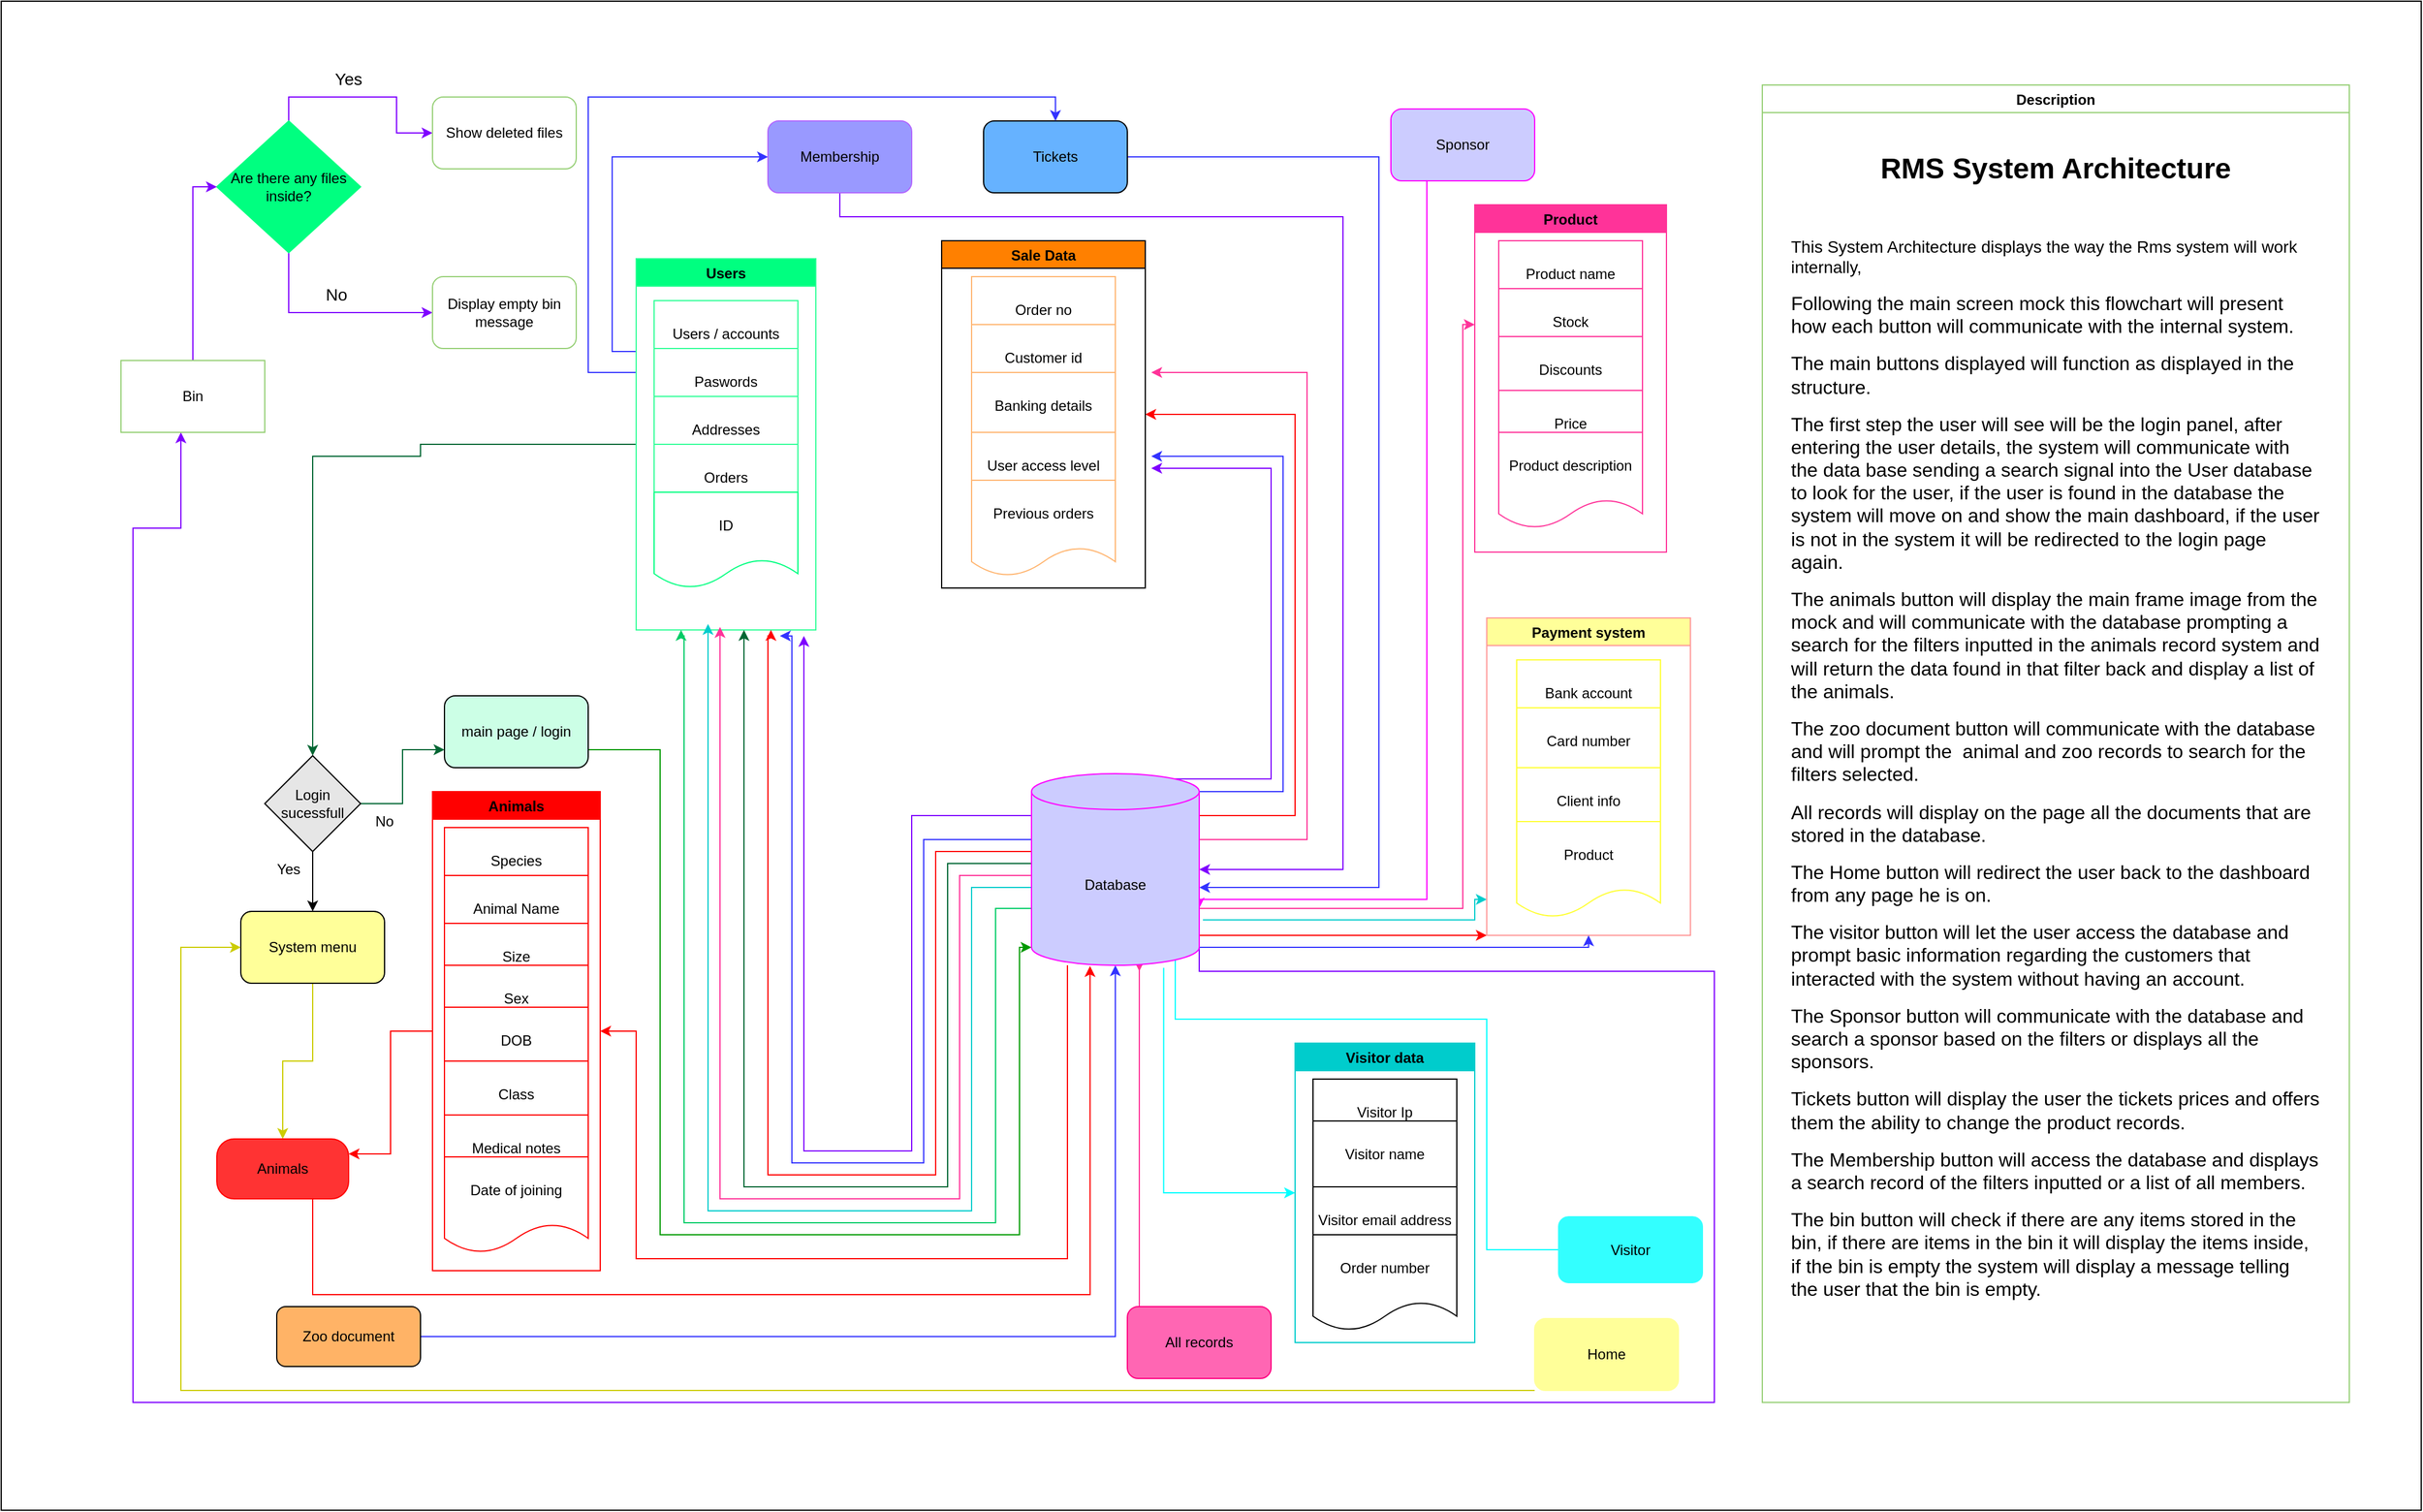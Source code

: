 <mxfile version="16.2.7" type="device"><diagram id="kgpKYQtTHZ0yAKxKKP6v" name="Page-1"><mxGraphModel dx="2928" dy="1994" grid="1" gridSize="10" guides="1" tooltips="1" connect="1" arrows="1" fold="1" page="1" pageScale="1" pageWidth="850" pageHeight="1100" math="0" shadow="0"><root><mxCell id="0"/><mxCell id="1" parent="0"/><mxCell id="VrK6jawwoYoRgpHgZIeW-1" value="" style="rounded=0;whiteSpace=wrap;html=1;" vertex="1" parent="1"><mxGeometry x="-160" y="-580" width="2020" height="1260" as="geometry"/></mxCell><mxCell id="VrK6jawwoYoRgpHgZIeW-56" value="Product" style="swimlane;startSize=23;strokeColor=#FF3399;fillColor=#FF3399;" vertex="1" parent="1"><mxGeometry x="1070" y="-410" width="160" height="290" as="geometry"/></mxCell><mxCell id="VrK6jawwoYoRgpHgZIeW-57" value="Product name" style="shape=document;whiteSpace=wrap;html=1;boundedLbl=1;strokeColor=#FF3399;" vertex="1" parent="1"><mxGeometry x="1090" y="-380" width="120" height="80" as="geometry"/></mxCell><mxCell id="VrK6jawwoYoRgpHgZIeW-116" style="edgeStyle=orthogonalEdgeStyle;rounded=0;orthogonalLoop=1;jettySize=auto;html=1;exitX=1;exitY=0.75;exitDx=0;exitDy=0;strokeColor=#009900;fillColor=#FF8000;entryX=0;entryY=1;entryDx=0;entryDy=-15;entryPerimeter=0;" edge="1" parent="1" source="VrK6jawwoYoRgpHgZIeW-2" target="VrK6jawwoYoRgpHgZIeW-124"><mxGeometry relative="1" as="geometry"><mxPoint x="690" y="200" as="targetPoint"/><Array as="points"><mxPoint x="390" y="45"/><mxPoint x="390" y="450"/><mxPoint x="690" y="450"/><mxPoint x="690" y="210"/></Array></mxGeometry></mxCell><mxCell id="VrK6jawwoYoRgpHgZIeW-2" value="main page / login" style="rounded=1;whiteSpace=wrap;html=1;fillColor=#CCFFE6;" vertex="1" parent="1"><mxGeometry x="210" width="120" height="60" as="geometry"/></mxCell><mxCell id="VrK6jawwoYoRgpHgZIeW-6" value="" style="edgeStyle=orthogonalEdgeStyle;rounded=0;orthogonalLoop=1;jettySize=auto;html=1;strokeColor=#CCCC00;" edge="1" parent="1" source="VrK6jawwoYoRgpHgZIeW-3" target="VrK6jawwoYoRgpHgZIeW-5"><mxGeometry relative="1" as="geometry"/></mxCell><mxCell id="VrK6jawwoYoRgpHgZIeW-3" value="System menu" style="whiteSpace=wrap;html=1;rounded=1;fillColor=#FFFF99;" vertex="1" parent="1"><mxGeometry x="40" y="180" width="120" height="60" as="geometry"/></mxCell><mxCell id="VrK6jawwoYoRgpHgZIeW-71" style="edgeStyle=orthogonalEdgeStyle;rounded=0;orthogonalLoop=1;jettySize=auto;html=1;exitX=1;exitY=0.5;exitDx=0;exitDy=0;strokeColor=#FF0000;entryX=0.349;entryY=1.004;entryDx=0;entryDy=0;entryPerimeter=0;" edge="1" parent="1" source="VrK6jawwoYoRgpHgZIeW-5" target="VrK6jawwoYoRgpHgZIeW-124"><mxGeometry relative="1" as="geometry"><mxPoint x="780.0" y="230" as="targetPoint"/><Array as="points"><mxPoint x="100" y="395"/><mxPoint x="100" y="500"/><mxPoint x="749" y="500"/></Array></mxGeometry></mxCell><mxCell id="VrK6jawwoYoRgpHgZIeW-5" value="Animals" style="whiteSpace=wrap;html=1;rounded=1;arcSize=29;fillColor=#FF3333;strokeColor=#FF0000;" vertex="1" parent="1"><mxGeometry x="20" y="370" width="110" height="50" as="geometry"/></mxCell><mxCell id="VrK6jawwoYoRgpHgZIeW-112" style="edgeStyle=orthogonalEdgeStyle;rounded=0;orthogonalLoop=1;jettySize=auto;html=1;exitX=0.25;exitY=1;exitDx=0;exitDy=0;strokeColor=#FF00FF;fillColor=#FF8000;entryX=1;entryY=0;entryDx=0;entryDy=112.5;entryPerimeter=0;" edge="1" parent="1" source="VrK6jawwoYoRgpHgZIeW-7" target="VrK6jawwoYoRgpHgZIeW-124"><mxGeometry relative="1" as="geometry"><mxPoint x="860" y="120" as="targetPoint"/><Array as="points"><mxPoint x="1030" y="170"/><mxPoint x="840" y="170"/></Array></mxGeometry></mxCell><mxCell id="VrK6jawwoYoRgpHgZIeW-7" value="Sponsor" style="whiteSpace=wrap;html=1;rounded=1;strokeColor=#FF00FF;fillColor=#CCCCFF;" vertex="1" parent="1"><mxGeometry x="1000" y="-490" width="120" height="60" as="geometry"/></mxCell><mxCell id="VrK6jawwoYoRgpHgZIeW-117" style="edgeStyle=orthogonalEdgeStyle;rounded=0;orthogonalLoop=1;jettySize=auto;html=1;exitX=0.5;exitY=1;exitDx=0;exitDy=0;entryX=1;entryY=0.5;entryDx=0;entryDy=0;entryPerimeter=0;strokeColor=#7F00FF;fillColor=#FF8000;" edge="1" parent="1" source="VrK6jawwoYoRgpHgZIeW-9" target="VrK6jawwoYoRgpHgZIeW-124"><mxGeometry relative="1" as="geometry"><mxPoint x="612.86" y="51.65" as="targetPoint"/><Array as="points"><mxPoint x="540" y="-400"/><mxPoint x="960" y="-400"/><mxPoint x="960" y="145"/></Array></mxGeometry></mxCell><mxCell id="VrK6jawwoYoRgpHgZIeW-9" value="Membership" style="whiteSpace=wrap;html=1;rounded=1;strokeColor=#B266FF;fillColor=#9999FF;" vertex="1" parent="1"><mxGeometry x="480" y="-480" width="120" height="60" as="geometry"/></mxCell><mxCell id="VrK6jawwoYoRgpHgZIeW-36" style="edgeStyle=orthogonalEdgeStyle;rounded=0;orthogonalLoop=1;jettySize=auto;html=1;strokeColor=#CCCC00;" edge="1" parent="1" source="VrK6jawwoYoRgpHgZIeW-11" target="VrK6jawwoYoRgpHgZIeW-3"><mxGeometry relative="1" as="geometry"><Array as="points"><mxPoint x="940" y="580"/><mxPoint x="-10" y="580"/><mxPoint x="-10" y="210"/></Array></mxGeometry></mxCell><mxCell id="VrK6jawwoYoRgpHgZIeW-11" value="Home" style="whiteSpace=wrap;html=1;rounded=1;strokeColor=#FFFF99;fillColor=#FFFF99;" vertex="1" parent="1"><mxGeometry x="1120" y="520" width="120" height="60" as="geometry"/></mxCell><mxCell id="VrK6jawwoYoRgpHgZIeW-126" style="edgeStyle=orthogonalEdgeStyle;rounded=0;orthogonalLoop=1;jettySize=auto;html=1;exitX=0;exitY=0.5;exitDx=0;exitDy=0;entryX=1;entryY=0;entryDx=0;entryDy=112.5;entryPerimeter=0;strokeColor=#00FFFF;fillColor=#FF8000;" edge="1" parent="1" source="VrK6jawwoYoRgpHgZIeW-13" target="VrK6jawwoYoRgpHgZIeW-124"><mxGeometry relative="1" as="geometry"><Array as="points"><mxPoint x="1080" y="463"/><mxPoint x="1080" y="270"/><mxPoint x="820" y="270"/><mxPoint x="820" y="178"/></Array></mxGeometry></mxCell><mxCell id="VrK6jawwoYoRgpHgZIeW-13" value="Visitor" style="whiteSpace=wrap;html=1;rounded=1;fillColor=#33FFFF;strokeColor=#33FFFF;" vertex="1" parent="1"><mxGeometry x="1140" y="435" width="120" height="55" as="geometry"/></mxCell><mxCell id="VrK6jawwoYoRgpHgZIeW-77" style="edgeStyle=orthogonalEdgeStyle;rounded=0;orthogonalLoop=1;jettySize=auto;html=1;strokeColor=#FF3399;" edge="1" parent="1" source="VrK6jawwoYoRgpHgZIeW-15"><mxGeometry relative="1" as="geometry"><mxPoint x="790" y="230" as="targetPoint"/><Array as="points"><mxPoint x="790" y="221"/></Array></mxGeometry></mxCell><mxCell id="VrK6jawwoYoRgpHgZIeW-15" value="All records" style="whiteSpace=wrap;html=1;rounded=1;strokeColor=#FF0080;fillColor=#FF66B3;" vertex="1" parent="1"><mxGeometry x="780" y="510" width="120" height="60" as="geometry"/></mxCell><mxCell id="VrK6jawwoYoRgpHgZIeW-129" style="edgeStyle=orthogonalEdgeStyle;rounded=0;orthogonalLoop=1;jettySize=auto;html=1;exitX=1;exitY=0.5;exitDx=0;exitDy=0;entryX=0.5;entryY=1;entryDx=0;entryDy=0;entryPerimeter=0;strokeColor=#3333FF;fillColor=#FF8000;" edge="1" parent="1" source="VrK6jawwoYoRgpHgZIeW-19" target="VrK6jawwoYoRgpHgZIeW-124"><mxGeometry relative="1" as="geometry"/></mxCell><mxCell id="VrK6jawwoYoRgpHgZIeW-19" value="Zoo document" style="whiteSpace=wrap;html=1;rounded=1;fillColor=#FFB366;" vertex="1" parent="1"><mxGeometry x="70" y="510" width="120" height="50" as="geometry"/></mxCell><mxCell id="VrK6jawwoYoRgpHgZIeW-128" style="edgeStyle=orthogonalEdgeStyle;rounded=0;orthogonalLoop=1;jettySize=auto;html=1;exitX=1;exitY=0.5;exitDx=0;exitDy=0;entryX=1;entryY=0.594;entryDx=0;entryDy=0;entryPerimeter=0;strokeColor=#3333FF;fillColor=#FF8000;" edge="1" parent="1" source="VrK6jawwoYoRgpHgZIeW-21" target="VrK6jawwoYoRgpHgZIeW-124"><mxGeometry relative="1" as="geometry"><Array as="points"><mxPoint x="990" y="-450"/><mxPoint x="990" y="160"/></Array></mxGeometry></mxCell><mxCell id="VrK6jawwoYoRgpHgZIeW-21" value="Tickets" style="whiteSpace=wrap;html=1;rounded=1;fillColor=#66B2FF;" vertex="1" parent="1"><mxGeometry x="660" y="-480" width="120" height="60" as="geometry"/></mxCell><mxCell id="VrK6jawwoYoRgpHgZIeW-26" style="edgeStyle=orthogonalEdgeStyle;rounded=0;orthogonalLoop=1;jettySize=auto;html=1;exitX=0.5;exitY=1;exitDx=0;exitDy=0;entryX=0.5;entryY=0;entryDx=0;entryDy=0;" edge="1" parent="1" source="VrK6jawwoYoRgpHgZIeW-24" target="VrK6jawwoYoRgpHgZIeW-3"><mxGeometry relative="1" as="geometry"/></mxCell><mxCell id="VrK6jawwoYoRgpHgZIeW-30" style="edgeStyle=orthogonalEdgeStyle;rounded=0;orthogonalLoop=1;jettySize=auto;html=1;exitX=1;exitY=0.5;exitDx=0;exitDy=0;entryX=0;entryY=0.75;entryDx=0;entryDy=0;fillColor=#CCFFE6;strokeColor=#006633;" edge="1" parent="1" source="VrK6jawwoYoRgpHgZIeW-24" target="VrK6jawwoYoRgpHgZIeW-2"><mxGeometry relative="1" as="geometry"/></mxCell><mxCell id="VrK6jawwoYoRgpHgZIeW-24" value="Login sucessfull" style="rhombus;whiteSpace=wrap;html=1;fillColor=#E6E6E6;" vertex="1" parent="1"><mxGeometry x="60" y="50" width="80" height="80" as="geometry"/></mxCell><mxCell id="VrK6jawwoYoRgpHgZIeW-27" value="Yes" style="text;html=1;strokeColor=none;fillColor=none;align=center;verticalAlign=middle;whiteSpace=wrap;rounded=0;" vertex="1" parent="1"><mxGeometry x="50" y="130" width="60" height="30" as="geometry"/></mxCell><mxCell id="VrK6jawwoYoRgpHgZIeW-29" value="No" style="text;html=1;strokeColor=none;fillColor=none;align=center;verticalAlign=middle;whiteSpace=wrap;rounded=0;" vertex="1" parent="1"><mxGeometry x="130" y="90" width="60" height="30" as="geometry"/></mxCell><mxCell id="VrK6jawwoYoRgpHgZIeW-37" value="Users / accounts" style="shape=document;whiteSpace=wrap;html=1;boundedLbl=1;strokeColor=#33FF99;" vertex="1" parent="1"><mxGeometry x="385" y="-330" width="120" height="80" as="geometry"/></mxCell><mxCell id="VrK6jawwoYoRgpHgZIeW-39" value="Paswords" style="shape=document;whiteSpace=wrap;html=1;boundedLbl=1;strokeColor=#33FF99;" vertex="1" parent="1"><mxGeometry x="385" y="-290" width="120" height="80" as="geometry"/></mxCell><mxCell id="VrK6jawwoYoRgpHgZIeW-40" value="Addresses" style="shape=document;whiteSpace=wrap;html=1;boundedLbl=1;strokeColor=#33FF99;" vertex="1" parent="1"><mxGeometry x="385" y="-250" width="120" height="80" as="geometry"/></mxCell><mxCell id="VrK6jawwoYoRgpHgZIeW-41" value="Orders" style="shape=document;whiteSpace=wrap;html=1;boundedLbl=1;strokeColor=#33FF99;" vertex="1" parent="1"><mxGeometry x="385" y="-210" width="120" height="80" as="geometry"/></mxCell><mxCell id="VrK6jawwoYoRgpHgZIeW-42" value="ID" style="shape=document;whiteSpace=wrap;html=1;boundedLbl=1;strokeColor=#00FF80;" vertex="1" parent="1"><mxGeometry x="385" y="-170" width="120" height="80" as="geometry"/></mxCell><mxCell id="VrK6jawwoYoRgpHgZIeW-48" style="edgeStyle=orthogonalEdgeStyle;rounded=0;orthogonalLoop=1;jettySize=auto;html=1;exitX=0;exitY=0.5;exitDx=0;exitDy=0;entryX=0.5;entryY=0;entryDx=0;entryDy=0;strokeColor=#006633;" edge="1" parent="1" source="VrK6jawwoYoRgpHgZIeW-44" target="VrK6jawwoYoRgpHgZIeW-24"><mxGeometry relative="1" as="geometry"><Array as="points"><mxPoint x="190" y="-210"/><mxPoint x="190" y="-200"/><mxPoint x="100" y="-200"/></Array></mxGeometry></mxCell><mxCell id="VrK6jawwoYoRgpHgZIeW-130" style="edgeStyle=orthogonalEdgeStyle;rounded=0;orthogonalLoop=1;jettySize=auto;html=1;entryX=0.5;entryY=0;entryDx=0;entryDy=0;strokeColor=#3333FF;fillColor=#FF8000;" edge="1" parent="1" target="VrK6jawwoYoRgpHgZIeW-21"><mxGeometry relative="1" as="geometry"><mxPoint x="370" y="-270" as="sourcePoint"/><Array as="points"><mxPoint x="330" y="-270"/><mxPoint x="330" y="-500"/><mxPoint x="720" y="-500"/></Array></mxGeometry></mxCell><mxCell id="VrK6jawwoYoRgpHgZIeW-131" style="edgeStyle=orthogonalEdgeStyle;rounded=0;orthogonalLoop=1;jettySize=auto;html=1;exitX=0;exitY=0.25;exitDx=0;exitDy=0;entryX=0;entryY=0.5;entryDx=0;entryDy=0;strokeColor=#3333FF;fillColor=#FF8000;" edge="1" parent="1" source="VrK6jawwoYoRgpHgZIeW-44" target="VrK6jawwoYoRgpHgZIeW-9"><mxGeometry relative="1" as="geometry"><Array as="points"><mxPoint x="350" y="-287"/><mxPoint x="350" y="-450"/></Array></mxGeometry></mxCell><mxCell id="VrK6jawwoYoRgpHgZIeW-44" value="Users" style="swimlane;startSize=23;strokeColor=#33FF99;fillColor=#00FF80;" vertex="1" parent="1"><mxGeometry x="370" y="-365" width="150" height="310" as="geometry"/></mxCell><mxCell id="VrK6jawwoYoRgpHgZIeW-49" style="edgeStyle=orthogonalEdgeStyle;rounded=0;orthogonalLoop=1;jettySize=auto;html=1;strokeColor=#006633;exitX=0;exitY=0;exitDx=0;exitDy=47.5;exitPerimeter=0;" edge="1" parent="1" source="VrK6jawwoYoRgpHgZIeW-124"><mxGeometry relative="1" as="geometry"><mxPoint x="570" y="30" as="sourcePoint"/><mxPoint x="460" y="-55" as="targetPoint"/><Array as="points"><mxPoint x="700" y="140"/><mxPoint x="630" y="140"/><mxPoint x="630" y="410"/><mxPoint x="460" y="410"/></Array></mxGeometry></mxCell><mxCell id="VrK6jawwoYoRgpHgZIeW-100" style="edgeStyle=orthogonalEdgeStyle;rounded=0;orthogonalLoop=1;jettySize=auto;html=1;strokeColor=#FF0000;fillColor=#FF8000;entryX=1;entryY=0.5;entryDx=0;entryDy=0;" edge="1" parent="1" source="VrK6jawwoYoRgpHgZIeW-124" target="VrK6jawwoYoRgpHgZIeW-62"><mxGeometry relative="1" as="geometry"><mxPoint x="540" y="260" as="targetPoint"/><mxPoint x="730" y="350" as="sourcePoint"/><Array as="points"><mxPoint x="730" y="470"/><mxPoint x="370" y="470"/><mxPoint x="370" y="280"/></Array></mxGeometry></mxCell><mxCell id="VrK6jawwoYoRgpHgZIeW-101" style="edgeStyle=orthogonalEdgeStyle;rounded=0;orthogonalLoop=1;jettySize=auto;html=1;strokeColor=#FF3399;fillColor=#FF8000;exitX=1;exitY=0;exitDx=0;exitDy=15;exitPerimeter=0;" edge="1" parent="1" source="VrK6jawwoYoRgpHgZIeW-124"><mxGeometry relative="1" as="geometry"><mxPoint x="660" y="25" as="sourcePoint"/><mxPoint x="800" y="-270" as="targetPoint"/><Array as="points"><mxPoint x="840" y="120"/><mxPoint x="930" y="120"/><mxPoint x="930" y="-270"/></Array></mxGeometry></mxCell><mxCell id="VrK6jawwoYoRgpHgZIeW-102" style="edgeStyle=orthogonalEdgeStyle;rounded=0;orthogonalLoop=1;jettySize=auto;html=1;strokeColor=#FF3399;fillColor=#FF8000;exitX=1;exitY=0;exitDx=0;exitDy=112.5;exitPerimeter=0;" edge="1" parent="1" source="VrK6jawwoYoRgpHgZIeW-124"><mxGeometry relative="1" as="geometry"><mxPoint x="1070" y="-310" as="targetPoint"/><mxPoint x="840" y="50" as="sourcePoint"/><Array as="points"><mxPoint x="1060" y="178"/><mxPoint x="1060" y="-310"/></Array></mxGeometry></mxCell><mxCell id="VrK6jawwoYoRgpHgZIeW-103" style="edgeStyle=orthogonalEdgeStyle;rounded=0;orthogonalLoop=1;jettySize=auto;html=1;strokeColor=#FF3399;fillColor=#FF8000;" edge="1" parent="1" source="VrK6jawwoYoRgpHgZIeW-124"><mxGeometry relative="1" as="geometry"><mxPoint x="640" y="78" as="sourcePoint"/><mxPoint x="440" y="-57.5" as="targetPoint"/><Array as="points"><mxPoint x="640" y="150"/><mxPoint x="640" y="420"/><mxPoint x="440" y="420"/></Array></mxGeometry></mxCell><mxCell id="VrK6jawwoYoRgpHgZIeW-104" style="edgeStyle=orthogonalEdgeStyle;rounded=0;orthogonalLoop=1;jettySize=auto;html=1;entryX=0;entryY=0.5;entryDx=0;entryDy=0;strokeColor=#00FFFF;fillColor=#FF8000;exitX=0.788;exitY=1.013;exitDx=0;exitDy=0;exitPerimeter=0;" edge="1" parent="1" source="VrK6jawwoYoRgpHgZIeW-124" target="VrK6jawwoYoRgpHgZIeW-79"><mxGeometry relative="1" as="geometry"><mxPoint x="840" y="170" as="sourcePoint"/><Array as="points"><mxPoint x="810" y="415"/></Array></mxGeometry></mxCell><mxCell id="VrK6jawwoYoRgpHgZIeW-107" style="edgeStyle=orthogonalEdgeStyle;rounded=0;orthogonalLoop=1;jettySize=auto;html=1;strokeColor=#00CCCC;fillColor=#FF8000;exitX=1.022;exitY=0.763;exitDx=0;exitDy=0;exitPerimeter=0;" edge="1" parent="1" source="VrK6jawwoYoRgpHgZIeW-124"><mxGeometry relative="1" as="geometry"><mxPoint x="1080" y="170" as="targetPoint"/><mxPoint x="990" y="40" as="sourcePoint"/><Array as="points"><mxPoint x="1070" y="187"/><mxPoint x="1070" y="170"/></Array></mxGeometry></mxCell><mxCell id="VrK6jawwoYoRgpHgZIeW-108" style="edgeStyle=orthogonalEdgeStyle;rounded=0;orthogonalLoop=1;jettySize=auto;html=1;strokeColor=#3333FF;fillColor=#FF8000;exitX=1;exitY=0;exitDx=0;exitDy=15;exitPerimeter=0;" edge="1" parent="1" source="VrK6jawwoYoRgpHgZIeW-124"><mxGeometry relative="1" as="geometry"><mxPoint x="660" y="45" as="sourcePoint"/><mxPoint x="800" y="-200" as="targetPoint"/><Array as="points"><mxPoint x="910" y="80"/><mxPoint x="910" y="-200"/></Array></mxGeometry></mxCell><mxCell id="VrK6jawwoYoRgpHgZIeW-109" style="edgeStyle=orthogonalEdgeStyle;rounded=0;orthogonalLoop=1;jettySize=auto;html=1;strokeColor=#00CCCC;fillColor=#FF8000;exitX=0;exitY=0.5;exitDx=0;exitDy=0;exitPerimeter=0;" edge="1" parent="1" source="VrK6jawwoYoRgpHgZIeW-124"><mxGeometry relative="1" as="geometry"><mxPoint x="430" y="-60" as="targetPoint"/><mxPoint x="650" y="150" as="sourcePoint"/><Array as="points"><mxPoint x="700" y="160"/><mxPoint x="650" y="160"/><mxPoint x="650" y="430"/><mxPoint x="430" y="430"/></Array></mxGeometry></mxCell><mxCell id="VrK6jawwoYoRgpHgZIeW-113" style="edgeStyle=orthogonalEdgeStyle;rounded=0;orthogonalLoop=1;jettySize=auto;html=1;exitX=0;exitY=0;exitDx=0;exitDy=15;exitPerimeter=0;strokeColor=#FF0000;fillColor=#FF8000;entryX=0.75;entryY=1;entryDx=0;entryDy=0;" edge="1" parent="1" source="VrK6jawwoYoRgpHgZIeW-124" target="VrK6jawwoYoRgpHgZIeW-44"><mxGeometry relative="1" as="geometry"><mxPoint x="520" y="-50" as="targetPoint"/><mxPoint x="610" y="25" as="sourcePoint"/><Array as="points"><mxPoint x="700" y="130"/><mxPoint x="620" y="130"/><mxPoint x="620" y="400"/><mxPoint x="480" y="400"/><mxPoint x="480" y="-50"/><mxPoint x="482" y="-50"/></Array></mxGeometry></mxCell><mxCell id="VrK6jawwoYoRgpHgZIeW-114" style="edgeStyle=orthogonalEdgeStyle;rounded=0;orthogonalLoop=1;jettySize=auto;html=1;strokeColor=#FF0000;fillColor=#FF8000;entryX=1;entryY=0.5;entryDx=0;entryDy=0;" edge="1" parent="1" target="VrK6jawwoYoRgpHgZIeW-50"><mxGeometry relative="1" as="geometry"><mxPoint x="840" y="100" as="sourcePoint"/><mxPoint x="752" y="-90" as="targetPoint"/><Array as="points"><mxPoint x="920" y="100"/><mxPoint x="920" y="-235"/></Array></mxGeometry></mxCell><mxCell id="VrK6jawwoYoRgpHgZIeW-115" style="edgeStyle=orthogonalEdgeStyle;rounded=0;orthogonalLoop=1;jettySize=auto;html=1;exitX=1;exitY=0;exitDx=0;exitDy=112.5;exitPerimeter=0;entryX=0;entryY=1;entryDx=0;entryDy=0;strokeColor=#FF0000;fillColor=#FF8000;" edge="1" parent="1" source="VrK6jawwoYoRgpHgZIeW-124" target="VrK6jawwoYoRgpHgZIeW-105"><mxGeometry relative="1" as="geometry"><mxPoint x="760" y="95" as="sourcePoint"/><Array as="points"><mxPoint x="840" y="200"/></Array></mxGeometry></mxCell><mxCell id="VrK6jawwoYoRgpHgZIeW-50" value="Sale Data" style="swimlane;fillColor=#FF8000;" vertex="1" parent="1"><mxGeometry x="625" y="-380" width="170" height="290" as="geometry"/></mxCell><mxCell id="VrK6jawwoYoRgpHgZIeW-51" value="Order no" style="shape=document;whiteSpace=wrap;html=1;boundedLbl=1;strokeColor=#FFB570;" vertex="1" parent="VrK6jawwoYoRgpHgZIeW-50"><mxGeometry x="25" y="30" width="120" height="80" as="geometry"/></mxCell><mxCell id="VrK6jawwoYoRgpHgZIeW-52" value="Customer id" style="shape=document;whiteSpace=wrap;html=1;boundedLbl=1;strokeColor=#FFB570;" vertex="1" parent="VrK6jawwoYoRgpHgZIeW-50"><mxGeometry x="25" y="70" width="120" height="80" as="geometry"/></mxCell><mxCell id="VrK6jawwoYoRgpHgZIeW-53" value="Banking details" style="shape=document;whiteSpace=wrap;html=1;boundedLbl=1;strokeColor=#FFB570;" vertex="1" parent="VrK6jawwoYoRgpHgZIeW-50"><mxGeometry x="25" y="110" width="120" height="80" as="geometry"/></mxCell><mxCell id="VrK6jawwoYoRgpHgZIeW-54" value="User access level" style="shape=document;whiteSpace=wrap;html=1;boundedLbl=1;strokeColor=#FFB570;" vertex="1" parent="VrK6jawwoYoRgpHgZIeW-50"><mxGeometry x="25" y="160" width="120" height="80" as="geometry"/></mxCell><mxCell id="VrK6jawwoYoRgpHgZIeW-55" value="Previous orders" style="shape=document;whiteSpace=wrap;html=1;boundedLbl=1;strokeColor=#FFB570;" vertex="1" parent="VrK6jawwoYoRgpHgZIeW-50"><mxGeometry x="25" y="200" width="120" height="80" as="geometry"/></mxCell><mxCell id="VrK6jawwoYoRgpHgZIeW-58" value="Stock" style="shape=document;whiteSpace=wrap;html=1;boundedLbl=1;strokeColor=#FF3399;" vertex="1" parent="1"><mxGeometry x="1090" y="-340" width="120" height="80" as="geometry"/></mxCell><mxCell id="VrK6jawwoYoRgpHgZIeW-60" value="Discounts" style="shape=document;whiteSpace=wrap;html=1;boundedLbl=1;strokeColor=#FF3399;" vertex="1" parent="1"><mxGeometry x="1090" y="-300" width="120" height="80" as="geometry"/></mxCell><mxCell id="VrK6jawwoYoRgpHgZIeW-59" value="Price" style="shape=document;whiteSpace=wrap;html=1;boundedLbl=1;strokeColor=#FF3399;" vertex="1" parent="1"><mxGeometry x="1090" y="-255" width="120" height="80" as="geometry"/></mxCell><mxCell id="VrK6jawwoYoRgpHgZIeW-61" value="Product description" style="shape=document;whiteSpace=wrap;html=1;boundedLbl=1;strokeColor=#FF3399;" vertex="1" parent="1"><mxGeometry x="1090" y="-220" width="120" height="80" as="geometry"/></mxCell><mxCell id="VrK6jawwoYoRgpHgZIeW-146" style="edgeStyle=orthogonalEdgeStyle;rounded=0;orthogonalLoop=1;jettySize=auto;html=1;exitX=0;exitY=0.5;exitDx=0;exitDy=0;entryX=1;entryY=0.25;entryDx=0;entryDy=0;strokeColor=#FF0000;fillColor=#FF8000;" edge="1" parent="1" source="VrK6jawwoYoRgpHgZIeW-62" target="VrK6jawwoYoRgpHgZIeW-5"><mxGeometry relative="1" as="geometry"/></mxCell><mxCell id="VrK6jawwoYoRgpHgZIeW-62" value="Animals" style="swimlane;fillColor=#FF0000;strokeColor=#FF0000;" vertex="1" parent="1"><mxGeometry x="200" y="80" width="140" height="400" as="geometry"/></mxCell><mxCell id="VrK6jawwoYoRgpHgZIeW-63" value="Species" style="shape=document;whiteSpace=wrap;html=1;boundedLbl=1;strokeColor=#FF0000;" vertex="1" parent="1"><mxGeometry x="210" y="110" width="120" height="80" as="geometry"/></mxCell><mxCell id="VrK6jawwoYoRgpHgZIeW-64" value="Animal Name" style="shape=document;whiteSpace=wrap;html=1;boundedLbl=1;strokeColor=#FF0000;" vertex="1" parent="1"><mxGeometry x="210" y="150" width="120" height="80" as="geometry"/></mxCell><mxCell id="VrK6jawwoYoRgpHgZIeW-65" value="Size" style="shape=document;whiteSpace=wrap;html=1;boundedLbl=1;strokeColor=#FF0000;" vertex="1" parent="1"><mxGeometry x="210" y="190" width="120" height="80" as="geometry"/></mxCell><mxCell id="VrK6jawwoYoRgpHgZIeW-66" value="Sex" style="shape=document;whiteSpace=wrap;html=1;boundedLbl=1;strokeColor=#FF0000;" vertex="1" parent="1"><mxGeometry x="210" y="225" width="120" height="80" as="geometry"/></mxCell><mxCell id="VrK6jawwoYoRgpHgZIeW-67" value="DOB" style="shape=document;whiteSpace=wrap;html=1;boundedLbl=1;strokeColor=#FF0000;" vertex="1" parent="1"><mxGeometry x="210" y="260" width="120" height="80" as="geometry"/></mxCell><mxCell id="VrK6jawwoYoRgpHgZIeW-68" value="Class" style="shape=document;whiteSpace=wrap;html=1;boundedLbl=1;strokeColor=#FF0000;" vertex="1" parent="1"><mxGeometry x="210" y="305" width="120" height="80" as="geometry"/></mxCell><mxCell id="VrK6jawwoYoRgpHgZIeW-69" value="Medical notes" style="shape=document;whiteSpace=wrap;html=1;boundedLbl=1;strokeColor=#FF0000;" vertex="1" parent="1"><mxGeometry x="210" y="350" width="120" height="80" as="geometry"/></mxCell><mxCell id="VrK6jawwoYoRgpHgZIeW-70" value="Date of joining" style="shape=document;whiteSpace=wrap;html=1;boundedLbl=1;strokeColor=#FF0000;" vertex="1" parent="1"><mxGeometry x="210" y="385" width="120" height="80" as="geometry"/></mxCell><mxCell id="VrK6jawwoYoRgpHgZIeW-79" value="Visitor data" style="swimlane;fillColor=#00CCCC;strokeColor=#00CCCC;" vertex="1" parent="1"><mxGeometry x="920" y="290" width="150" height="250" as="geometry"/></mxCell><mxCell id="VrK6jawwoYoRgpHgZIeW-81" value="Visitor Ip" style="shape=document;whiteSpace=wrap;html=1;boundedLbl=1;" vertex="1" parent="VrK6jawwoYoRgpHgZIeW-79"><mxGeometry x="15" y="30" width="120" height="80" as="geometry"/></mxCell><mxCell id="VrK6jawwoYoRgpHgZIeW-82" value="Visitor name" style="shape=document;whiteSpace=wrap;html=1;boundedLbl=1;" vertex="1" parent="VrK6jawwoYoRgpHgZIeW-79"><mxGeometry x="15" y="65" width="120" height="80" as="geometry"/></mxCell><mxCell id="VrK6jawwoYoRgpHgZIeW-83" value="Visitor email address" style="shape=document;whiteSpace=wrap;html=1;boundedLbl=1;" vertex="1" parent="1"><mxGeometry x="935" y="410" width="120" height="80" as="geometry"/></mxCell><mxCell id="VrK6jawwoYoRgpHgZIeW-84" value="Order number" style="shape=document;whiteSpace=wrap;html=1;boundedLbl=1;" vertex="1" parent="1"><mxGeometry x="935" y="450" width="120" height="80" as="geometry"/></mxCell><mxCell id="VrK6jawwoYoRgpHgZIeW-105" value="Payment system" style="swimlane;strokeColor=#FF9999;fillColor=#FFFF99;" vertex="1" parent="1"><mxGeometry x="1080" y="-65" width="170" height="265" as="geometry"/></mxCell><mxCell id="VrK6jawwoYoRgpHgZIeW-118" value="Bank account" style="shape=document;whiteSpace=wrap;html=1;boundedLbl=1;strokeColor=#FFFF33;fillColor=#FFFFFF;" vertex="1" parent="VrK6jawwoYoRgpHgZIeW-105"><mxGeometry x="25" y="35" width="120" height="80" as="geometry"/></mxCell><mxCell id="VrK6jawwoYoRgpHgZIeW-119" value="Card number" style="shape=document;whiteSpace=wrap;html=1;boundedLbl=1;strokeColor=#FFFF33;fillColor=#FFFFFF;" vertex="1" parent="VrK6jawwoYoRgpHgZIeW-105"><mxGeometry x="25" y="75" width="120" height="80" as="geometry"/></mxCell><mxCell id="VrK6jawwoYoRgpHgZIeW-120" value="Client info" style="shape=document;whiteSpace=wrap;html=1;boundedLbl=1;strokeColor=#FFFF33;fillColor=#FFFFFF;" vertex="1" parent="VrK6jawwoYoRgpHgZIeW-105"><mxGeometry x="25" y="125" width="120" height="80" as="geometry"/></mxCell><mxCell id="VrK6jawwoYoRgpHgZIeW-122" value="Product" style="shape=document;whiteSpace=wrap;html=1;boundedLbl=1;strokeColor=#FFFF33;fillColor=#FFFFFF;" vertex="1" parent="VrK6jawwoYoRgpHgZIeW-105"><mxGeometry x="25" y="170" width="120" height="80" as="geometry"/></mxCell><mxCell id="VrK6jawwoYoRgpHgZIeW-110" style="edgeStyle=orthogonalEdgeStyle;rounded=0;orthogonalLoop=1;jettySize=auto;html=1;strokeColor=#3333FF;fillColor=#FF8000;entryX=0.5;entryY=1;entryDx=0;entryDy=0;" edge="1" parent="1" target="VrK6jawwoYoRgpHgZIeW-105"><mxGeometry relative="1" as="geometry"><mxPoint x="1020" y="120" as="targetPoint"/><mxPoint x="840" y="210" as="sourcePoint"/><Array as="points"><mxPoint x="1165" y="210"/></Array></mxGeometry></mxCell><mxCell id="VrK6jawwoYoRgpHgZIeW-111" style="edgeStyle=orthogonalEdgeStyle;rounded=0;orthogonalLoop=1;jettySize=auto;html=1;exitX=0;exitY=0;exitDx=0;exitDy=112.5;exitPerimeter=0;strokeColor=#00CC66;fillColor=#FF8000;entryX=0.25;entryY=1;entryDx=0;entryDy=0;" edge="1" parent="1" source="VrK6jawwoYoRgpHgZIeW-124" target="VrK6jawwoYoRgpHgZIeW-44"><mxGeometry relative="1" as="geometry"><mxPoint x="410" y="-20" as="targetPoint"/><mxPoint x="610" y="75" as="sourcePoint"/><Array as="points"><mxPoint x="670" y="178"/><mxPoint x="670" y="440"/><mxPoint x="410" y="440"/><mxPoint x="410" y="-50"/><mxPoint x="407" y="-50"/></Array></mxGeometry></mxCell><mxCell id="VrK6jawwoYoRgpHgZIeW-132" style="edgeStyle=orthogonalEdgeStyle;rounded=0;orthogonalLoop=1;jettySize=auto;html=1;exitX=0;exitY=0;exitDx=0;exitDy=47.5;exitPerimeter=0;strokeColor=#3333FF;fillColor=#FF8000;" edge="1" parent="1" source="VrK6jawwoYoRgpHgZIeW-124"><mxGeometry relative="1" as="geometry"><mxPoint x="490" y="-50" as="targetPoint"/><Array as="points"><mxPoint x="700" y="120"/><mxPoint x="610" y="120"/><mxPoint x="610" y="390"/><mxPoint x="500" y="390"/><mxPoint x="500" y="-50"/></Array></mxGeometry></mxCell><mxCell id="VrK6jawwoYoRgpHgZIeW-133" style="edgeStyle=orthogonalEdgeStyle;rounded=0;orthogonalLoop=1;jettySize=auto;html=1;exitX=0;exitY=0;exitDx=0;exitDy=47.5;exitPerimeter=0;strokeColor=#7F00FF;fillColor=#FF8000;" edge="1" parent="1" source="VrK6jawwoYoRgpHgZIeW-124"><mxGeometry relative="1" as="geometry"><mxPoint x="510" y="-50" as="targetPoint"/><Array as="points"><mxPoint x="700" y="100"/><mxPoint x="600" y="100"/><mxPoint x="600" y="380"/><mxPoint x="510" y="380"/></Array></mxGeometry></mxCell><mxCell id="VrK6jawwoYoRgpHgZIeW-134" style="edgeStyle=orthogonalEdgeStyle;rounded=0;orthogonalLoop=1;jettySize=auto;html=1;exitX=0.855;exitY=0;exitDx=0;exitDy=4.35;exitPerimeter=0;strokeColor=#7F00FF;fillColor=#FF8000;" edge="1" parent="1" source="VrK6jawwoYoRgpHgZIeW-124"><mxGeometry relative="1" as="geometry"><mxPoint x="800" y="-190" as="targetPoint"/><Array as="points"><mxPoint x="900" y="69"/><mxPoint x="900" y="-190"/></Array></mxGeometry></mxCell><mxCell id="VrK6jawwoYoRgpHgZIeW-135" style="edgeStyle=orthogonalEdgeStyle;rounded=0;orthogonalLoop=1;jettySize=auto;html=1;exitX=1;exitY=1;exitDx=0;exitDy=-15;exitPerimeter=0;strokeColor=#7F00FF;fillColor=#FF8000;" edge="1" parent="1" source="VrK6jawwoYoRgpHgZIeW-124" target="VrK6jawwoYoRgpHgZIeW-140"><mxGeometry relative="1" as="geometry"><mxPoint x="-20" y="-240" as="targetPoint"/><Array as="points"><mxPoint x="840" y="230"/><mxPoint x="1270" y="230"/><mxPoint x="1270" y="590"/><mxPoint x="-50" y="590"/><mxPoint x="-50" y="-140"/><mxPoint x="-10" y="-140"/></Array></mxGeometry></mxCell><mxCell id="VrK6jawwoYoRgpHgZIeW-124" value="Database" style="shape=cylinder3;whiteSpace=wrap;html=1;boundedLbl=1;backgroundOutline=1;size=15;strokeColor=#FF00FF;fillColor=#CCCCFF;" vertex="1" parent="1"><mxGeometry x="700" y="65" width="140" height="160" as="geometry"/></mxCell><mxCell id="VrK6jawwoYoRgpHgZIeW-141" style="edgeStyle=orthogonalEdgeStyle;rounded=0;orthogonalLoop=1;jettySize=auto;html=1;exitX=0.5;exitY=0;exitDx=0;exitDy=0;strokeColor=#7F00FF;fillColor=#FF8000;" edge="1" parent="1" source="VrK6jawwoYoRgpHgZIeW-136" target="VrK6jawwoYoRgpHgZIeW-138"><mxGeometry relative="1" as="geometry"/></mxCell><mxCell id="VrK6jawwoYoRgpHgZIeW-142" style="edgeStyle=orthogonalEdgeStyle;rounded=0;orthogonalLoop=1;jettySize=auto;html=1;exitX=0.5;exitY=1;exitDx=0;exitDy=0;entryX=0;entryY=0.5;entryDx=0;entryDy=0;strokeColor=#7F00FF;fillColor=#FF8000;" edge="1" parent="1" source="VrK6jawwoYoRgpHgZIeW-136" target="VrK6jawwoYoRgpHgZIeW-139"><mxGeometry relative="1" as="geometry"/></mxCell><mxCell id="VrK6jawwoYoRgpHgZIeW-136" value="Are there any files inside?" style="rhombus;whiteSpace=wrap;html=1;strokeColor=#00FF80;fillColor=#00FF80;" vertex="1" parent="1"><mxGeometry x="20" y="-480" width="120" height="110" as="geometry"/></mxCell><mxCell id="VrK6jawwoYoRgpHgZIeW-138" value="Show deleted files" style="rounded=1;whiteSpace=wrap;html=1;strokeColor=#97D077;fillColor=#FFFFFF;" vertex="1" parent="1"><mxGeometry x="200" y="-500" width="120" height="60" as="geometry"/></mxCell><mxCell id="VrK6jawwoYoRgpHgZIeW-139" value="Display empty bin message" style="rounded=1;whiteSpace=wrap;html=1;strokeColor=#97D077;fillColor=#FFFFFF;" vertex="1" parent="1"><mxGeometry x="200" y="-350" width="120" height="60" as="geometry"/></mxCell><mxCell id="VrK6jawwoYoRgpHgZIeW-143" style="edgeStyle=orthogonalEdgeStyle;rounded=0;orthogonalLoop=1;jettySize=auto;html=1;exitX=0.5;exitY=0;exitDx=0;exitDy=0;entryX=0;entryY=0.5;entryDx=0;entryDy=0;strokeColor=#7F00FF;fillColor=#FF8000;" edge="1" parent="1" source="VrK6jawwoYoRgpHgZIeW-140" target="VrK6jawwoYoRgpHgZIeW-136"><mxGeometry relative="1" as="geometry"/></mxCell><mxCell id="VrK6jawwoYoRgpHgZIeW-140" value="Bin" style="rounded=0;whiteSpace=wrap;html=1;strokeColor=#97D077;fillColor=#FFFFFF;" vertex="1" parent="1"><mxGeometry x="-60" y="-280" width="120" height="60" as="geometry"/></mxCell><mxCell id="VrK6jawwoYoRgpHgZIeW-144" value="Description" style="swimlane;strokeColor=#97D077;fillColor=#FFFFFF;" vertex="1" parent="1"><mxGeometry x="1310" y="-510" width="490" height="1100" as="geometry"/></mxCell><mxCell id="VrK6jawwoYoRgpHgZIeW-145" value="&lt;h1&gt;RMS System Architecture&lt;/h1&gt;&lt;div&gt;&lt;br&gt;&lt;/div&gt;&lt;p style=&quot;text-align: left&quot;&gt;&lt;font style=&quot;font-size: 14px&quot;&gt;This System Architecture displays the way the Rms system will work internally,&amp;nbsp;&lt;/font&gt;&lt;/p&gt;&lt;p style=&quot;text-align: left&quot;&gt;&lt;font size=&quot;3&quot;&gt;Following the main screen mock this flowchart will present how each button will communicate with the internal system.&lt;/font&gt;&lt;/p&gt;&lt;p style=&quot;text-align: left&quot;&gt;&lt;font size=&quot;3&quot;&gt;The main buttons displayed will function as displayed in the structure.&lt;/font&gt;&lt;/p&gt;&lt;p style=&quot;text-align: left&quot;&gt;&lt;font size=&quot;3&quot;&gt;The first step the user will see will be the login panel, after entering the user details, the system will communicate with the data base sending a search signal into the User database to look for the user, if the user is found in the database the system will move on and show the main dashboard, if the user is not in the system it will be redirected to the login page again.&lt;/font&gt;&lt;/p&gt;&lt;p style=&quot;text-align: left&quot;&gt;&lt;font size=&quot;3&quot;&gt;The animals button will display the main frame image from the mock and will communicate with the database prompting a search for the filters inputted in the animals record system and will return the data found in that filter back and display a list of the animals.&lt;/font&gt;&lt;/p&gt;&lt;p style=&quot;text-align: left&quot;&gt;&lt;font size=&quot;3&quot;&gt;The zoo document button will communicate with the database and will prompt the&amp;nbsp; animal and zoo records to search for the filters selected.&lt;/font&gt;&lt;/p&gt;&lt;p style=&quot;text-align: left&quot;&gt;&lt;font size=&quot;3&quot;&gt;All records will display on the page all the documents that are stored in the database.&lt;/font&gt;&lt;/p&gt;&lt;p style=&quot;text-align: left&quot;&gt;&lt;font size=&quot;3&quot;&gt;The Home button will redirect the user back to the dashboard from any page he is on.&lt;/font&gt;&lt;/p&gt;&lt;p style=&quot;text-align: left&quot;&gt;&lt;font size=&quot;3&quot;&gt;The visitor button will let the user access the database and prompt basic information regarding the customers that interacted with the system without having an account.&lt;/font&gt;&lt;/p&gt;&lt;p style=&quot;text-align: left&quot;&gt;&lt;font size=&quot;3&quot;&gt;The Sponsor button will communicate with the database and search a sponsor based on the filters or displays all the sponsors.&lt;/font&gt;&lt;/p&gt;&lt;p style=&quot;text-align: left&quot;&gt;&lt;font size=&quot;3&quot;&gt;Tickets button will display the user the tickets prices and offers them the ability to change the product records.&lt;/font&gt;&lt;/p&gt;&lt;p style=&quot;text-align: left&quot;&gt;&lt;font size=&quot;3&quot;&gt;The Membership button will access the database and displays a search record of the filters inputted or a list of all members.&lt;/font&gt;&lt;/p&gt;&lt;p style=&quot;text-align: left&quot;&gt;&lt;font size=&quot;3&quot;&gt;The bin button will check if there are any items stored in the bin, if there are items in the bin it will display the items inside, if the bin is empty the system will display a message telling the user that the bin is empty.&lt;/font&gt;&lt;/p&gt;&lt;p style=&quot;text-align: left&quot;&gt;&lt;br&gt;&lt;/p&gt;&lt;p style=&quot;text-align: left&quot;&gt;&lt;br&gt;&lt;/p&gt;&lt;p style=&quot;text-align: left&quot;&gt;&lt;br&gt;&lt;/p&gt;&lt;p style=&quot;text-align: left&quot;&gt;&lt;br&gt;&lt;/p&gt;" style="text;html=1;strokeColor=none;fillColor=none;spacing=5;spacingTop=-20;whiteSpace=wrap;overflow=hidden;rounded=0;align=center;" vertex="1" parent="1"><mxGeometry x="1330" y="-460" width="450" height="1040" as="geometry"/></mxCell><mxCell id="VrK6jawwoYoRgpHgZIeW-147" value="Yes" style="text;html=1;strokeColor=none;fillColor=none;align=center;verticalAlign=middle;whiteSpace=wrap;rounded=0;fontSize=14;" vertex="1" parent="1"><mxGeometry x="100" y="-530" width="60" height="30" as="geometry"/></mxCell><mxCell id="VrK6jawwoYoRgpHgZIeW-148" value="No" style="text;html=1;strokeColor=none;fillColor=none;align=center;verticalAlign=middle;whiteSpace=wrap;rounded=0;fontSize=14;" vertex="1" parent="1"><mxGeometry x="90" y="-350" width="60" height="30" as="geometry"/></mxCell></root></mxGraphModel></diagram></mxfile>